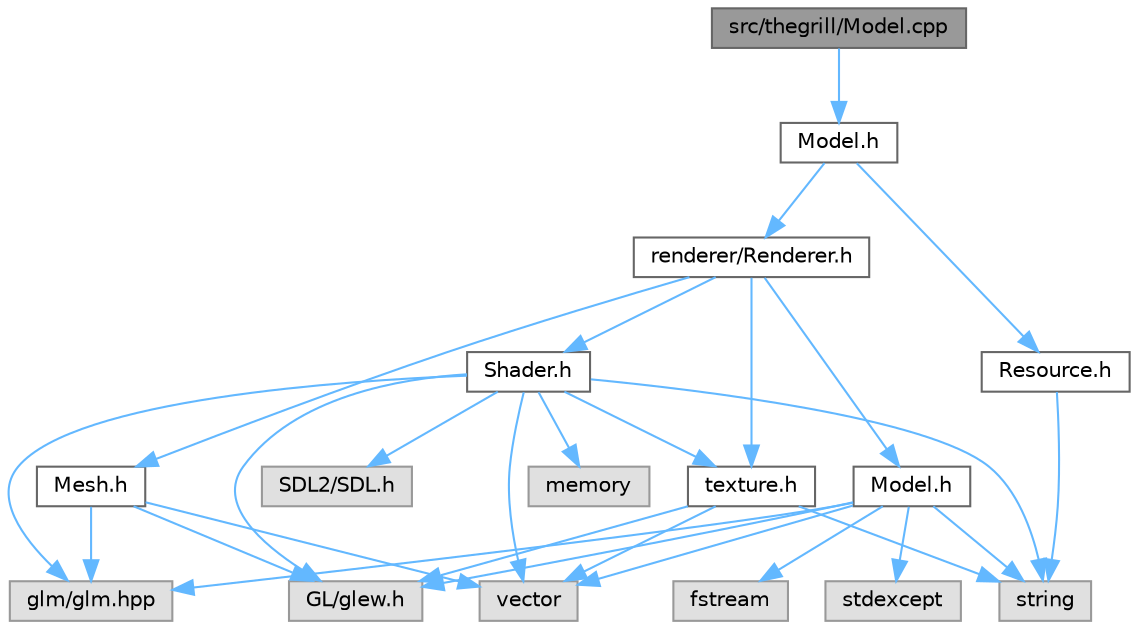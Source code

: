 digraph "src/thegrill/Model.cpp"
{
 // LATEX_PDF_SIZE
  bgcolor="transparent";
  edge [fontname=Helvetica,fontsize=10,labelfontname=Helvetica,labelfontsize=10];
  node [fontname=Helvetica,fontsize=10,shape=box,height=0.2,width=0.4];
  Node1 [id="Node000001",label="src/thegrill/Model.cpp",height=0.2,width=0.4,color="gray40", fillcolor="grey60", style="filled", fontcolor="black",tooltip=" "];
  Node1 -> Node2 [id="edge28_Node000001_Node000002",color="steelblue1",style="solid",tooltip=" "];
  Node2 [id="Node000002",label="Model.h",height=0.2,width=0.4,color="grey40", fillcolor="white", style="filled",URL="$thegrill_2_model_8h.html",tooltip=" "];
  Node2 -> Node3 [id="edge29_Node000002_Node000003",color="steelblue1",style="solid",tooltip=" "];
  Node3 [id="Node000003",label="Resource.h",height=0.2,width=0.4,color="grey40", fillcolor="white", style="filled",URL="$_resource_8h.html",tooltip=" "];
  Node3 -> Node4 [id="edge30_Node000003_Node000004",color="steelblue1",style="solid",tooltip=" "];
  Node4 [id="Node000004",label="string",height=0.2,width=0.4,color="grey60", fillcolor="#E0E0E0", style="filled",tooltip=" "];
  Node2 -> Node5 [id="edge31_Node000002_Node000005",color="steelblue1",style="solid",tooltip=" "];
  Node5 [id="Node000005",label="renderer/Renderer.h",height=0.2,width=0.4,color="grey40", fillcolor="white", style="filled",URL="$_renderer_8h.html",tooltip=" "];
  Node5 -> Node6 [id="edge32_Node000005_Node000006",color="steelblue1",style="solid",tooltip=" "];
  Node6 [id="Node000006",label="Mesh.h",height=0.2,width=0.4,color="grey40", fillcolor="white", style="filled",URL="$_mesh_8h.html",tooltip=" "];
  Node6 -> Node7 [id="edge33_Node000006_Node000007",color="steelblue1",style="solid",tooltip=" "];
  Node7 [id="Node000007",label="glm/glm.hpp",height=0.2,width=0.4,color="grey60", fillcolor="#E0E0E0", style="filled",tooltip=" "];
  Node6 -> Node8 [id="edge34_Node000006_Node000008",color="steelblue1",style="solid",tooltip=" "];
  Node8 [id="Node000008",label="GL/glew.h",height=0.2,width=0.4,color="grey60", fillcolor="#E0E0E0", style="filled",tooltip=" "];
  Node6 -> Node9 [id="edge35_Node000006_Node000009",color="steelblue1",style="solid",tooltip=" "];
  Node9 [id="Node000009",label="vector",height=0.2,width=0.4,color="grey60", fillcolor="#E0E0E0", style="filled",tooltip=" "];
  Node5 -> Node10 [id="edge36_Node000005_Node000010",color="steelblue1",style="solid",tooltip=" "];
  Node10 [id="Node000010",label="Model.h",height=0.2,width=0.4,color="grey40", fillcolor="white", style="filled",URL="$renderer_2_model_8h.html",tooltip=" "];
  Node10 -> Node8 [id="edge37_Node000010_Node000008",color="steelblue1",style="solid",tooltip=" "];
  Node10 -> Node7 [id="edge38_Node000010_Node000007",color="steelblue1",style="solid",tooltip=" "];
  Node10 -> Node4 [id="edge39_Node000010_Node000004",color="steelblue1",style="solid",tooltip=" "];
  Node10 -> Node11 [id="edge40_Node000010_Node000011",color="steelblue1",style="solid",tooltip=" "];
  Node11 [id="Node000011",label="fstream",height=0.2,width=0.4,color="grey60", fillcolor="#E0E0E0", style="filled",tooltip=" "];
  Node10 -> Node9 [id="edge41_Node000010_Node000009",color="steelblue1",style="solid",tooltip=" "];
  Node10 -> Node12 [id="edge42_Node000010_Node000012",color="steelblue1",style="solid",tooltip=" "];
  Node12 [id="Node000012",label="stdexcept",height=0.2,width=0.4,color="grey60", fillcolor="#E0E0E0", style="filled",tooltip=" "];
  Node5 -> Node13 [id="edge43_Node000005_Node000013",color="steelblue1",style="solid",tooltip=" "];
  Node13 [id="Node000013",label="Shader.h",height=0.2,width=0.4,color="grey40", fillcolor="white", style="filled",URL="$_shader_8h.html",tooltip=" "];
  Node13 -> Node14 [id="edge44_Node000013_Node000014",color="steelblue1",style="solid",tooltip=" "];
  Node14 [id="Node000014",label="memory",height=0.2,width=0.4,color="grey60", fillcolor="#E0E0E0", style="filled",tooltip=" "];
  Node13 -> Node8 [id="edge45_Node000013_Node000008",color="steelblue1",style="solid",tooltip=" "];
  Node13 -> Node15 [id="edge46_Node000013_Node000015",color="steelblue1",style="solid",tooltip=" "];
  Node15 [id="Node000015",label="SDL2/SDL.h",height=0.2,width=0.4,color="grey60", fillcolor="#E0E0E0", style="filled",tooltip=" "];
  Node13 -> Node7 [id="edge47_Node000013_Node000007",color="steelblue1",style="solid",tooltip=" "];
  Node13 -> Node4 [id="edge48_Node000013_Node000004",color="steelblue1",style="solid",tooltip=" "];
  Node13 -> Node9 [id="edge49_Node000013_Node000009",color="steelblue1",style="solid",tooltip=" "];
  Node13 -> Node16 [id="edge50_Node000013_Node000016",color="steelblue1",style="solid",tooltip=" "];
  Node16 [id="Node000016",label="texture.h",height=0.2,width=0.4,color="grey40", fillcolor="white", style="filled",URL="$renderer_2_texture_8h.html",tooltip=" "];
  Node16 -> Node8 [id="edge51_Node000016_Node000008",color="steelblue1",style="solid",tooltip=" "];
  Node16 -> Node4 [id="edge52_Node000016_Node000004",color="steelblue1",style="solid",tooltip=" "];
  Node16 -> Node9 [id="edge53_Node000016_Node000009",color="steelblue1",style="solid",tooltip=" "];
  Node5 -> Node16 [id="edge54_Node000005_Node000016",color="steelblue1",style="solid",tooltip=" "];
}
